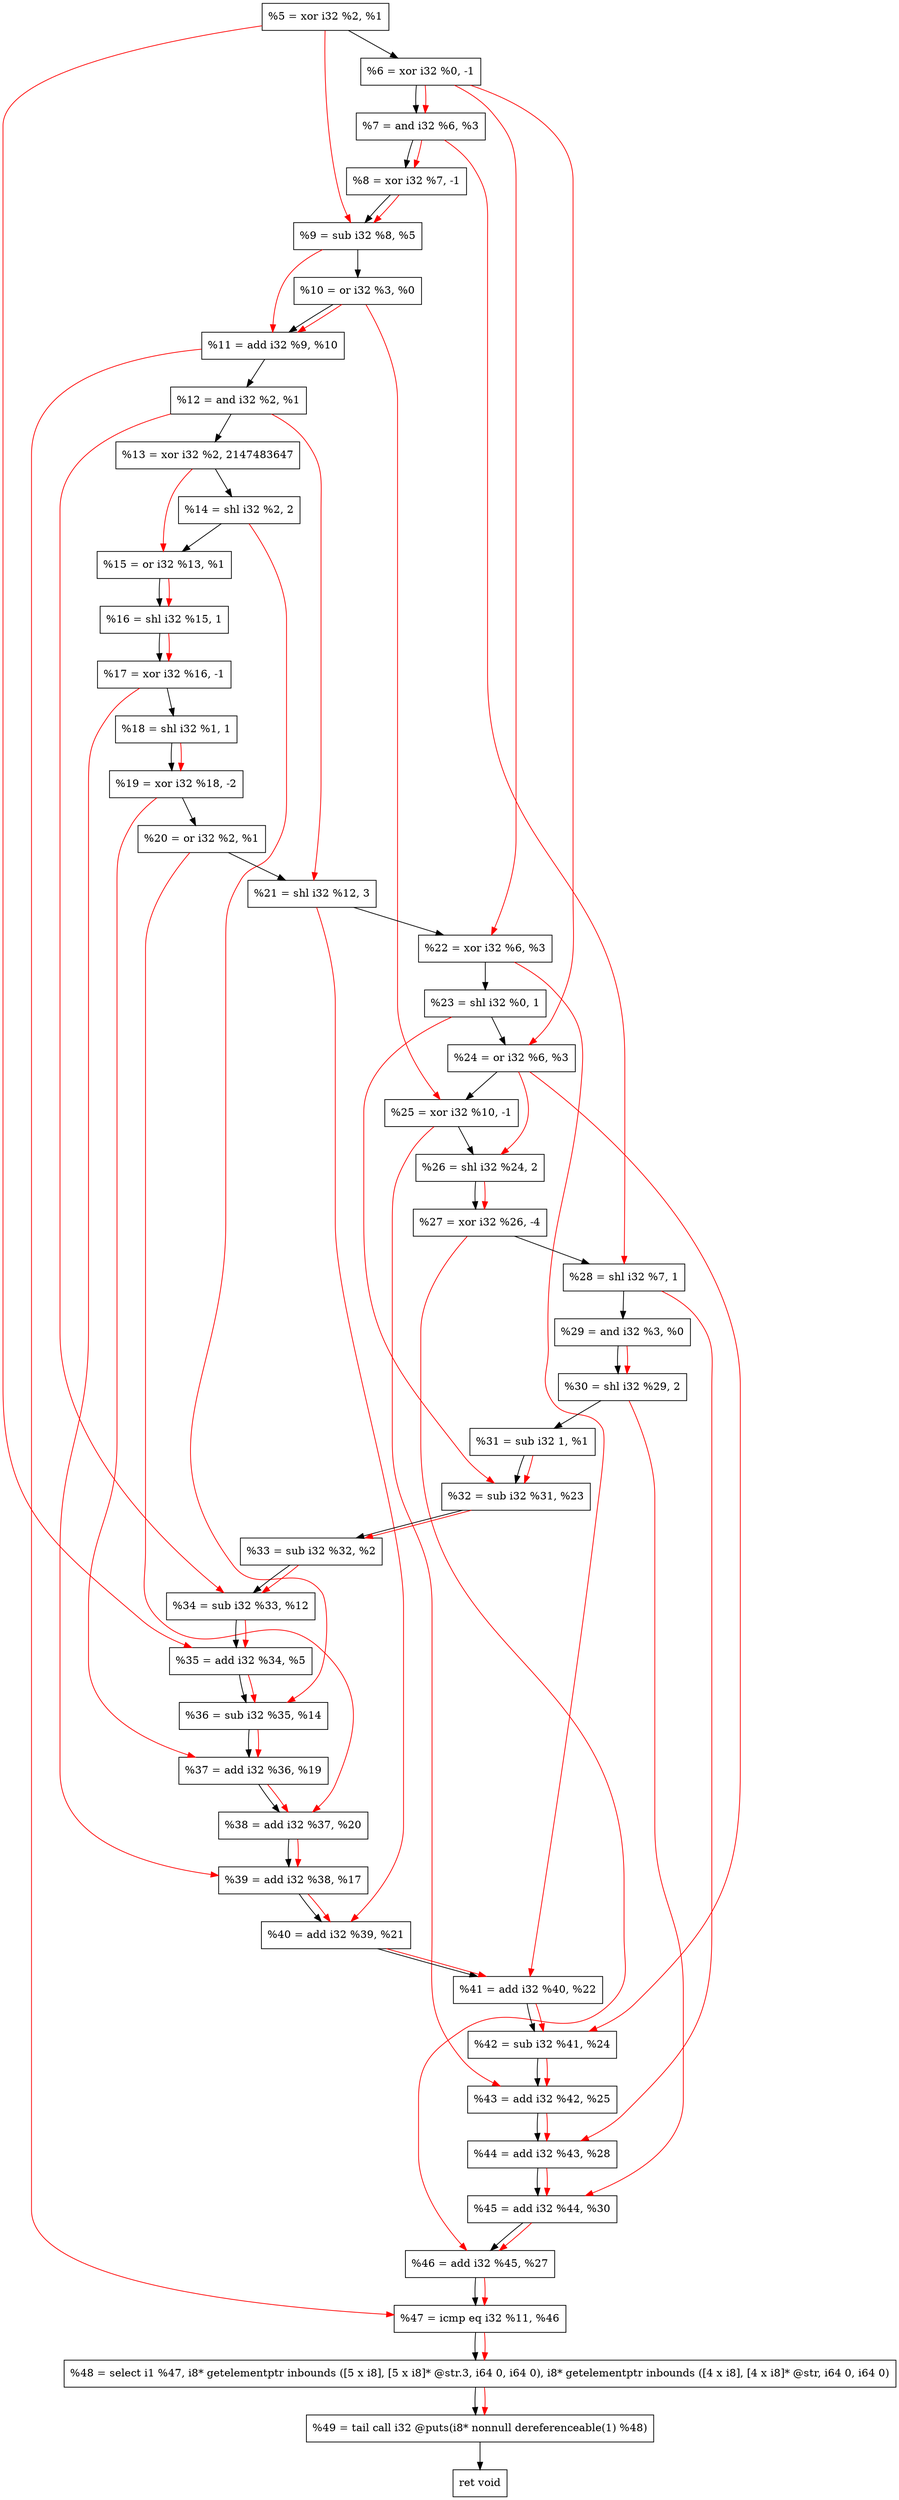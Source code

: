 digraph "DFG for'crackme' function" {
	Node0x607bb0[shape=record, label="  %5 = xor i32 %2, %1"];
	Node0x608230[shape=record, label="  %6 = xor i32 %0, -1"];
	Node0x6082a0[shape=record, label="  %7 = and i32 %6, %3"];
	Node0x608310[shape=record, label="  %8 = xor i32 %7, -1"];
	Node0x608380[shape=record, label="  %9 = sub i32 %8, %5"];
	Node0x6083f0[shape=record, label="  %10 = or i32 %3, %0"];
	Node0x608460[shape=record, label="  %11 = add i32 %9, %10"];
	Node0x6084d0[shape=record, label="  %12 = and i32 %2, %1"];
	Node0x608570[shape=record, label="  %13 = xor i32 %2, 2147483647"];
	Node0x608610[shape=record, label="  %14 = shl i32 %2, 2"];
	Node0x608680[shape=record, label="  %15 = or i32 %13, %1"];
	Node0x608720[shape=record, label="  %16 = shl i32 %15, 1"];
	Node0x608790[shape=record, label="  %17 = xor i32 %16, -1"];
	Node0x608800[shape=record, label="  %18 = shl i32 %1, 1"];
	Node0x6088a0[shape=record, label="  %19 = xor i32 %18, -2"];
	Node0x608910[shape=record, label="  %20 = or i32 %2, %1"];
	Node0x6089b0[shape=record, label="  %21 = shl i32 %12, 3"];
	Node0x608a20[shape=record, label="  %22 = xor i32 %6, %3"];
	Node0x608a90[shape=record, label="  %23 = shl i32 %0, 1"];
	Node0x608b00[shape=record, label="  %24 = or i32 %6, %3"];
	Node0x608b70[shape=record, label="  %25 = xor i32 %10, -1"];
	Node0x608be0[shape=record, label="  %26 = shl i32 %24, 2"];
	Node0x608c80[shape=record, label="  %27 = xor i32 %26, -4"];
	Node0x608cf0[shape=record, label="  %28 = shl i32 %7, 1"];
	Node0x608d60[shape=record, label="  %29 = and i32 %3, %0"];
	Node0x608dd0[shape=record, label="  %30 = shl i32 %29, 2"];
	Node0x608e40[shape=record, label="  %31 = sub i32 1, %1"];
	Node0x608eb0[shape=record, label="  %32 = sub i32 %31, %23"];
	Node0x609130[shape=record, label="  %33 = sub i32 %32, %2"];
	Node0x6091a0[shape=record, label="  %34 = sub i32 %33, %12"];
	Node0x609210[shape=record, label="  %35 = add i32 %34, %5"];
	Node0x609280[shape=record, label="  %36 = sub i32 %35, %14"];
	Node0x6092f0[shape=record, label="  %37 = add i32 %36, %19"];
	Node0x609360[shape=record, label="  %38 = add i32 %37, %20"];
	Node0x6093d0[shape=record, label="  %39 = add i32 %38, %17"];
	Node0x609440[shape=record, label="  %40 = add i32 %39, %21"];
	Node0x6094b0[shape=record, label="  %41 = add i32 %40, %22"];
	Node0x609520[shape=record, label="  %42 = sub i32 %41, %24"];
	Node0x609590[shape=record, label="  %43 = add i32 %42, %25"];
	Node0x609600[shape=record, label="  %44 = add i32 %43, %28"];
	Node0x609670[shape=record, label="  %45 = add i32 %44, %30"];
	Node0x6096e0[shape=record, label="  %46 = add i32 %45, %27"];
	Node0x609750[shape=record, label="  %47 = icmp eq i32 %11, %46"];
	Node0x5a8268[shape=record, label="  %48 = select i1 %47, i8* getelementptr inbounds ([5 x i8], [5 x i8]* @str.3, i64 0, i64 0), i8* getelementptr inbounds ([4 x i8], [4 x i8]* @str, i64 0, i64 0)"];
	Node0x609bf0[shape=record, label="  %49 = tail call i32 @puts(i8* nonnull dereferenceable(1) %48)"];
	Node0x609c40[shape=record, label="  ret void"];
	Node0x607bb0 -> Node0x608230;
	Node0x608230 -> Node0x6082a0;
	Node0x6082a0 -> Node0x608310;
	Node0x608310 -> Node0x608380;
	Node0x608380 -> Node0x6083f0;
	Node0x6083f0 -> Node0x608460;
	Node0x608460 -> Node0x6084d0;
	Node0x6084d0 -> Node0x608570;
	Node0x608570 -> Node0x608610;
	Node0x608610 -> Node0x608680;
	Node0x608680 -> Node0x608720;
	Node0x608720 -> Node0x608790;
	Node0x608790 -> Node0x608800;
	Node0x608800 -> Node0x6088a0;
	Node0x6088a0 -> Node0x608910;
	Node0x608910 -> Node0x6089b0;
	Node0x6089b0 -> Node0x608a20;
	Node0x608a20 -> Node0x608a90;
	Node0x608a90 -> Node0x608b00;
	Node0x608b00 -> Node0x608b70;
	Node0x608b70 -> Node0x608be0;
	Node0x608be0 -> Node0x608c80;
	Node0x608c80 -> Node0x608cf0;
	Node0x608cf0 -> Node0x608d60;
	Node0x608d60 -> Node0x608dd0;
	Node0x608dd0 -> Node0x608e40;
	Node0x608e40 -> Node0x608eb0;
	Node0x608eb0 -> Node0x609130;
	Node0x609130 -> Node0x6091a0;
	Node0x6091a0 -> Node0x609210;
	Node0x609210 -> Node0x609280;
	Node0x609280 -> Node0x6092f0;
	Node0x6092f0 -> Node0x609360;
	Node0x609360 -> Node0x6093d0;
	Node0x6093d0 -> Node0x609440;
	Node0x609440 -> Node0x6094b0;
	Node0x6094b0 -> Node0x609520;
	Node0x609520 -> Node0x609590;
	Node0x609590 -> Node0x609600;
	Node0x609600 -> Node0x609670;
	Node0x609670 -> Node0x6096e0;
	Node0x6096e0 -> Node0x609750;
	Node0x609750 -> Node0x5a8268;
	Node0x5a8268 -> Node0x609bf0;
	Node0x609bf0 -> Node0x609c40;
edge [color=red]
	Node0x608230 -> Node0x6082a0;
	Node0x6082a0 -> Node0x608310;
	Node0x608310 -> Node0x608380;
	Node0x607bb0 -> Node0x608380;
	Node0x608380 -> Node0x608460;
	Node0x6083f0 -> Node0x608460;
	Node0x608570 -> Node0x608680;
	Node0x608680 -> Node0x608720;
	Node0x608720 -> Node0x608790;
	Node0x608800 -> Node0x6088a0;
	Node0x6084d0 -> Node0x6089b0;
	Node0x608230 -> Node0x608a20;
	Node0x608230 -> Node0x608b00;
	Node0x6083f0 -> Node0x608b70;
	Node0x608b00 -> Node0x608be0;
	Node0x608be0 -> Node0x608c80;
	Node0x6082a0 -> Node0x608cf0;
	Node0x608d60 -> Node0x608dd0;
	Node0x608e40 -> Node0x608eb0;
	Node0x608a90 -> Node0x608eb0;
	Node0x608eb0 -> Node0x609130;
	Node0x609130 -> Node0x6091a0;
	Node0x6084d0 -> Node0x6091a0;
	Node0x6091a0 -> Node0x609210;
	Node0x607bb0 -> Node0x609210;
	Node0x609210 -> Node0x609280;
	Node0x608610 -> Node0x609280;
	Node0x609280 -> Node0x6092f0;
	Node0x6088a0 -> Node0x6092f0;
	Node0x6092f0 -> Node0x609360;
	Node0x608910 -> Node0x609360;
	Node0x609360 -> Node0x6093d0;
	Node0x608790 -> Node0x6093d0;
	Node0x6093d0 -> Node0x609440;
	Node0x6089b0 -> Node0x609440;
	Node0x609440 -> Node0x6094b0;
	Node0x608a20 -> Node0x6094b0;
	Node0x6094b0 -> Node0x609520;
	Node0x608b00 -> Node0x609520;
	Node0x609520 -> Node0x609590;
	Node0x608b70 -> Node0x609590;
	Node0x609590 -> Node0x609600;
	Node0x608cf0 -> Node0x609600;
	Node0x609600 -> Node0x609670;
	Node0x608dd0 -> Node0x609670;
	Node0x609670 -> Node0x6096e0;
	Node0x608c80 -> Node0x6096e0;
	Node0x608460 -> Node0x609750;
	Node0x6096e0 -> Node0x609750;
	Node0x609750 -> Node0x5a8268;
	Node0x5a8268 -> Node0x609bf0;
}
